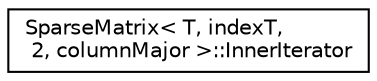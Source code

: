 digraph "Graphical Class Hierarchy"
{
 // LATEX_PDF_SIZE
  edge [fontname="Helvetica",fontsize="10",labelfontname="Helvetica",labelfontsize="10"];
  node [fontname="Helvetica",fontsize="10",shape=record];
  rankdir="LR";
  Node0 [label="SparseMatrix\< T, indexT,\l 2, columnMajor \>::InnerIterator",height=0.2,width=0.4,color="black", fillcolor="white", style="filled",URL="$class_c_s_f_1_1_sparse_matrix_3_01_t_00_01index_t_00_012_00_01column_major_01_4_1_1_inner_iterator.html",tooltip=" "];
}
